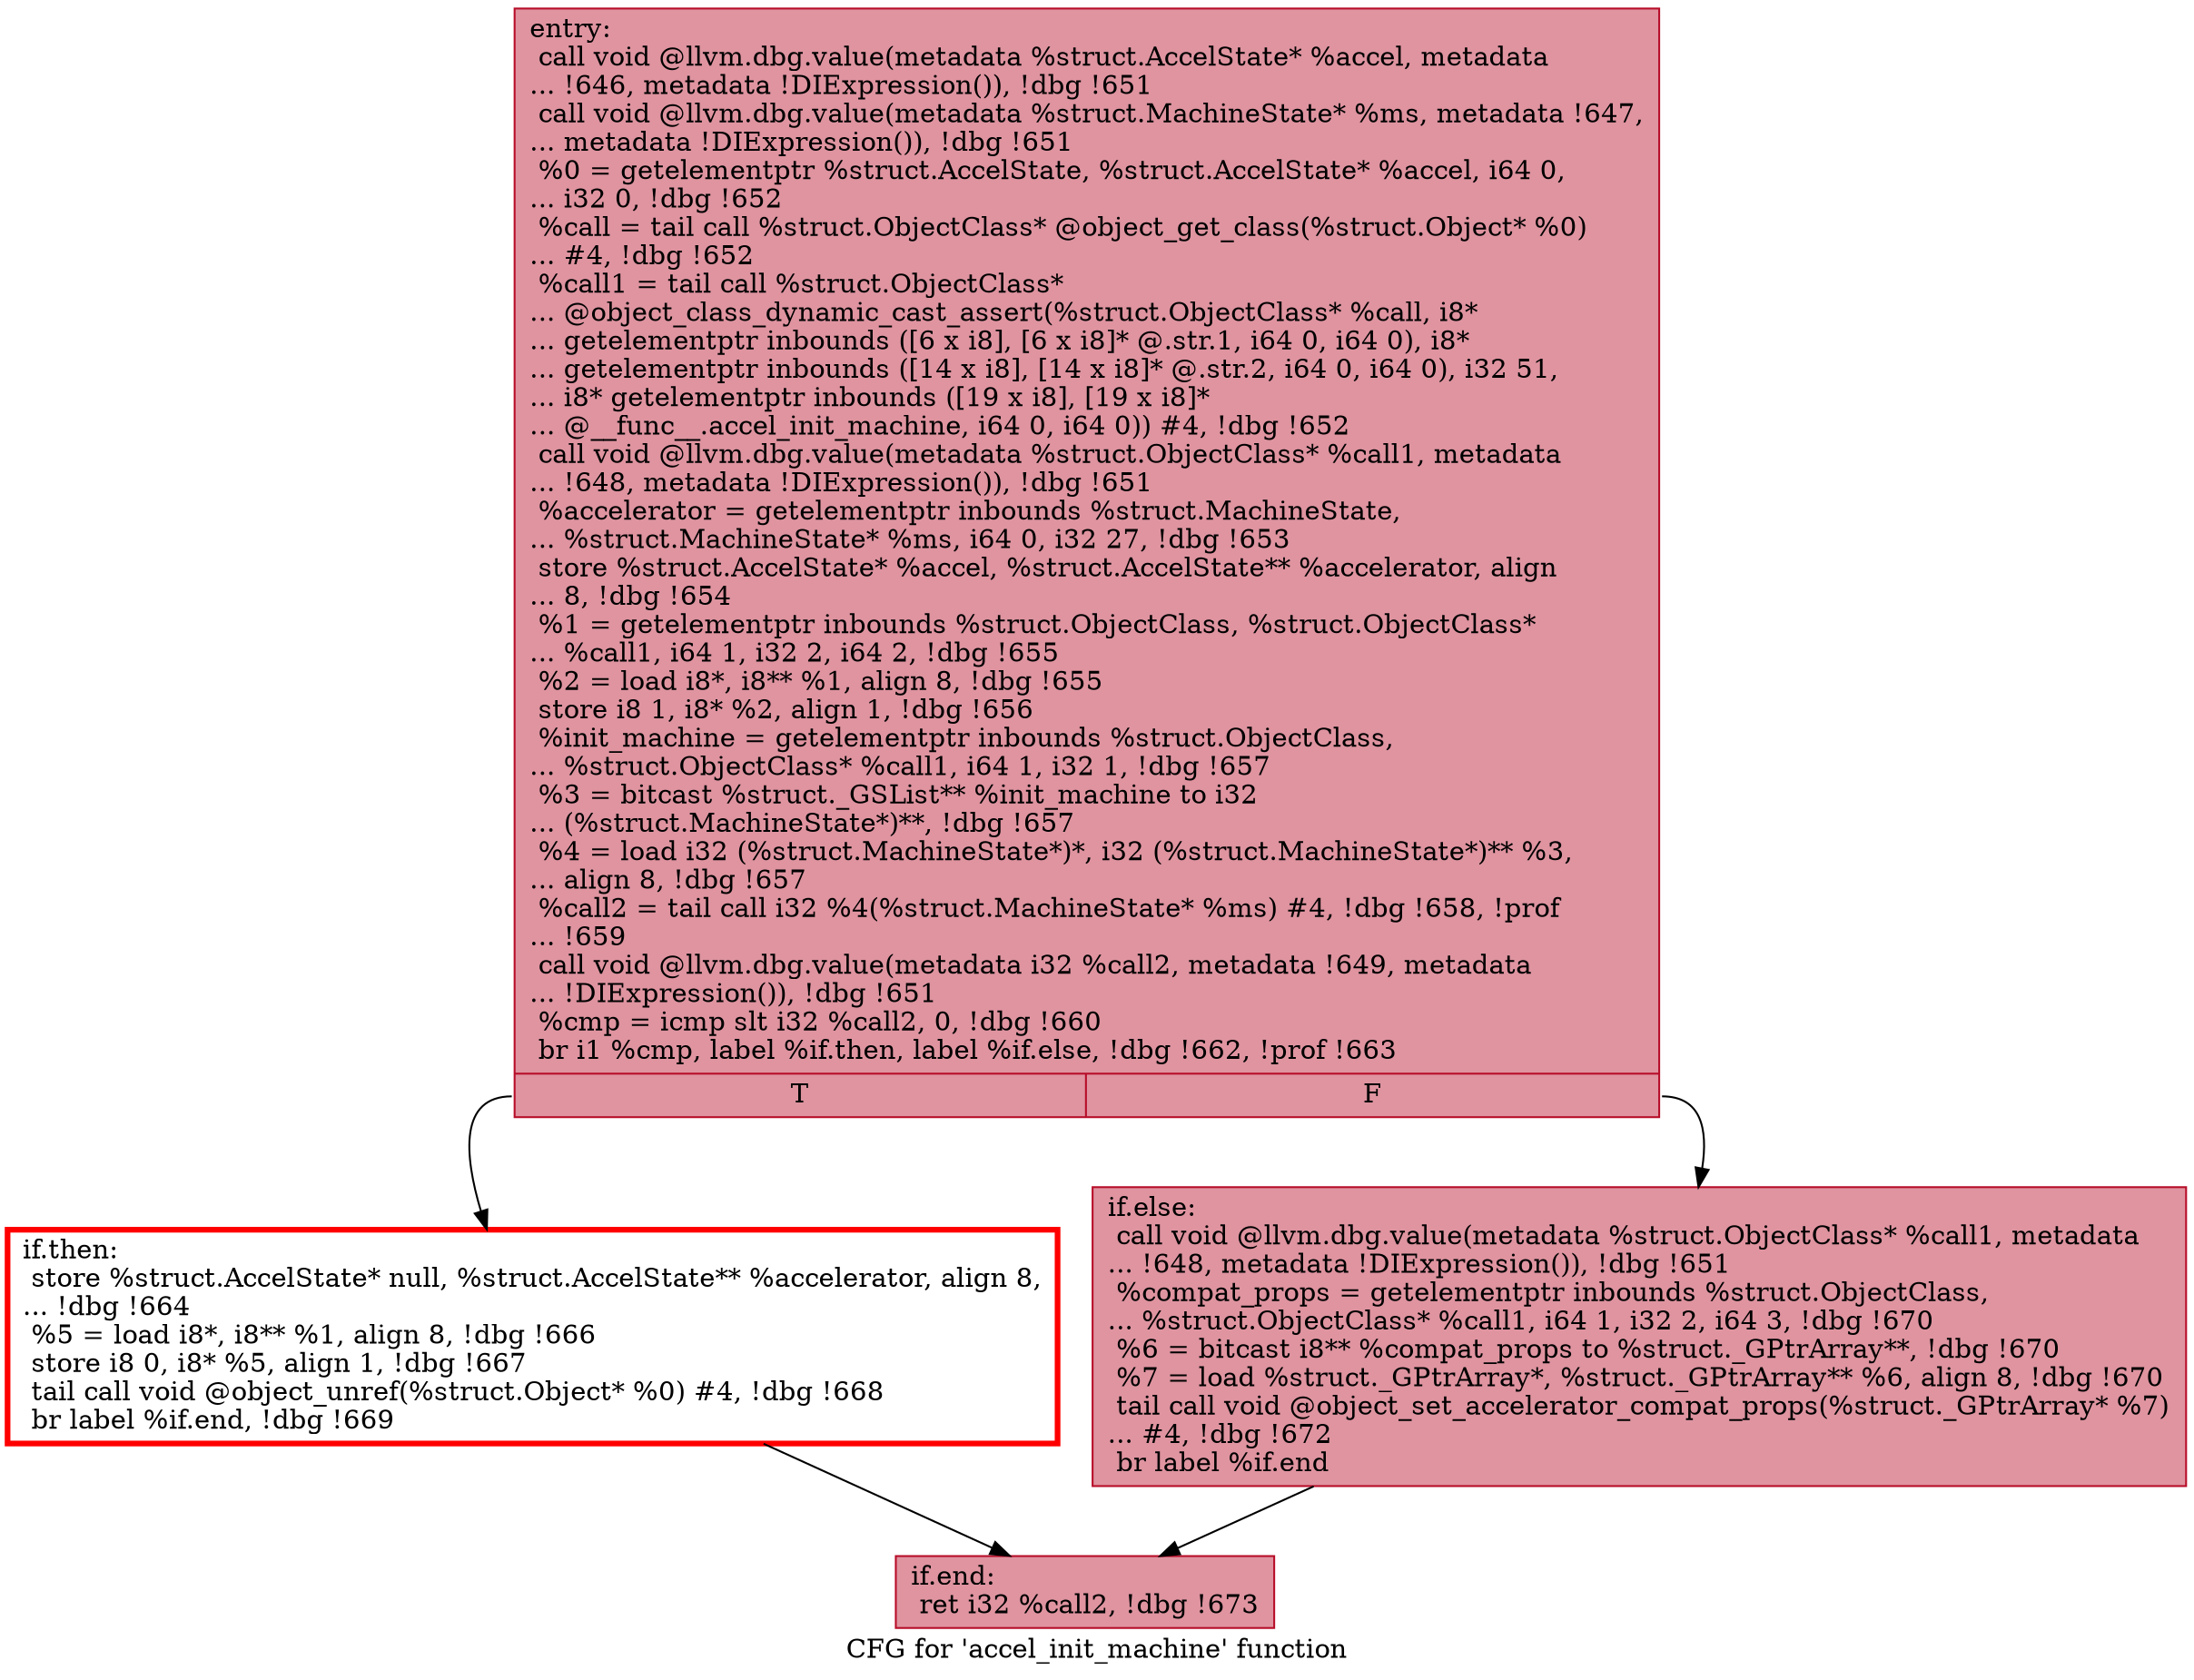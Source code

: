 digraph "CFG for 'accel_init_machine' function" {
	label="CFG for 'accel_init_machine' function";

	Node0x55e27672aff0 [shape=record,color="#b70d28ff", style=filled, fillcolor="#b70d2870",label="{entry:\l  call void @llvm.dbg.value(metadata %struct.AccelState* %accel, metadata\l... !646, metadata !DIExpression()), !dbg !651\l  call void @llvm.dbg.value(metadata %struct.MachineState* %ms, metadata !647,\l... metadata !DIExpression()), !dbg !651\l  %0 = getelementptr %struct.AccelState, %struct.AccelState* %accel, i64 0,\l... i32 0, !dbg !652\l  %call = tail call %struct.ObjectClass* @object_get_class(%struct.Object* %0)\l... #4, !dbg !652\l  %call1 = tail call %struct.ObjectClass*\l... @object_class_dynamic_cast_assert(%struct.ObjectClass* %call, i8*\l... getelementptr inbounds ([6 x i8], [6 x i8]* @.str.1, i64 0, i64 0), i8*\l... getelementptr inbounds ([14 x i8], [14 x i8]* @.str.2, i64 0, i64 0), i32 51,\l... i8* getelementptr inbounds ([19 x i8], [19 x i8]*\l... @__func__.accel_init_machine, i64 0, i64 0)) #4, !dbg !652\l  call void @llvm.dbg.value(metadata %struct.ObjectClass* %call1, metadata\l... !648, metadata !DIExpression()), !dbg !651\l  %accelerator = getelementptr inbounds %struct.MachineState,\l... %struct.MachineState* %ms, i64 0, i32 27, !dbg !653\l  store %struct.AccelState* %accel, %struct.AccelState** %accelerator, align\l... 8, !dbg !654\l  %1 = getelementptr inbounds %struct.ObjectClass, %struct.ObjectClass*\l... %call1, i64 1, i32 2, i64 2, !dbg !655\l  %2 = load i8*, i8** %1, align 8, !dbg !655\l  store i8 1, i8* %2, align 1, !dbg !656\l  %init_machine = getelementptr inbounds %struct.ObjectClass,\l... %struct.ObjectClass* %call1, i64 1, i32 1, !dbg !657\l  %3 = bitcast %struct._GSList** %init_machine to i32\l... (%struct.MachineState*)**, !dbg !657\l  %4 = load i32 (%struct.MachineState*)*, i32 (%struct.MachineState*)** %3,\l... align 8, !dbg !657\l  %call2 = tail call i32 %4(%struct.MachineState* %ms) #4, !dbg !658, !prof\l... !659\l  call void @llvm.dbg.value(metadata i32 %call2, metadata !649, metadata\l... !DIExpression()), !dbg !651\l  %cmp = icmp slt i32 %call2, 0, !dbg !660\l  br i1 %cmp, label %if.then, label %if.else, !dbg !662, !prof !663\l|{<s0>T|<s1>F}}"];
	Node0x55e27672aff0:s0 -> Node0x55e276731520;
	Node0x55e27672aff0:s1 -> Node0x55e276731600;
	Node0x55e276731520 [shape=record,penwidth=3.0, color="red",label="{if.then:                                          \l  store %struct.AccelState* null, %struct.AccelState** %accelerator, align 8,\l... !dbg !664\l  %5 = load i8*, i8** %1, align 8, !dbg !666\l  store i8 0, i8* %5, align 1, !dbg !667\l  tail call void @object_unref(%struct.Object* %0) #4, !dbg !668\l  br label %if.end, !dbg !669\l}"];
	Node0x55e276731520 -> Node0x55e276731590;
	Node0x55e276731600 [shape=record,color="#b70d28ff", style=filled, fillcolor="#b70d2870",label="{if.else:                                          \l  call void @llvm.dbg.value(metadata %struct.ObjectClass* %call1, metadata\l... !648, metadata !DIExpression()), !dbg !651\l  %compat_props = getelementptr inbounds %struct.ObjectClass,\l... %struct.ObjectClass* %call1, i64 1, i32 2, i64 3, !dbg !670\l  %6 = bitcast i8** %compat_props to %struct._GPtrArray**, !dbg !670\l  %7 = load %struct._GPtrArray*, %struct._GPtrArray** %6, align 8, !dbg !670\l  tail call void @object_set_accelerator_compat_props(%struct._GPtrArray* %7)\l... #4, !dbg !672\l  br label %if.end\l}"];
	Node0x55e276731600 -> Node0x55e276731590;
	Node0x55e276731590 [shape=record,color="#b70d28ff", style=filled, fillcolor="#b70d2870",label="{if.end:                                           \l  ret i32 %call2, !dbg !673\l}"];
}

